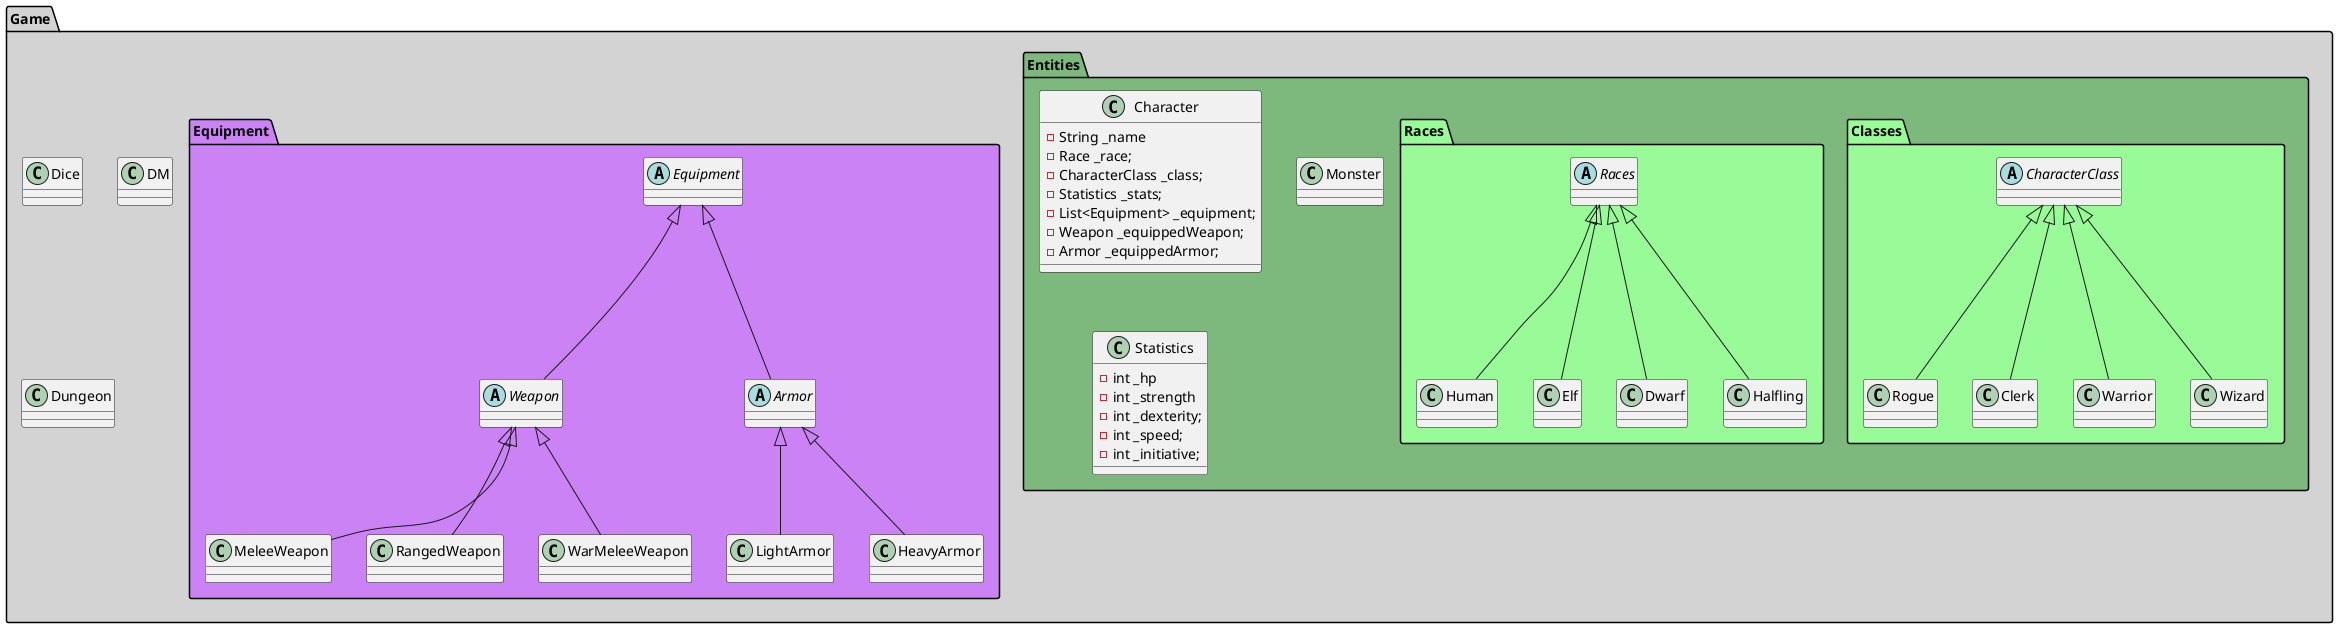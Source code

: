 @startuml

package "Game" #lightgrey {
  class Dice
  class DM
  class Dungeon
  package Entities #7db87d{
    package Classes #palegreen{
        abstract class CharacterClass
        class Rogue extends CharacterClass
        class Clerk extends CharacterClass
        class Warrior extends CharacterClass
        class Wizard extends CharacterClass
    }
    package Races #palegreen{
        abstract class Races
        class Human extends Races
        class Elf extends Races
        class Dwarf extends Races
        class Halfling extends Races
    }
    class Character {
        - String _name
        - Race _race;
        - CharacterClass _class;
        - Statistics _stats;
        - List<Equipment> _equipment;
        - Weapon _equippedWeapon;
        - Armor _equippedArmor;
    }
    class Monster
    class Statistics {
        - int _hp
        - int _strength
        - int _dexterity;
        - int _speed;
        - int _initiative;
    }
  }
  package Equipment #ca82f5{
    abstract class Equipment
    abstract class Weapon extends Equipment
    abstract class Armor extends Equipment
    class MeleeWeapon extends Weapon
    class RangedWeapon extends Weapon
    class WarMeleeWeapon extends Weapon
    class LightArmor extends Armor
    class HeavyArmor extends Armor




  }
 }

@enduml
